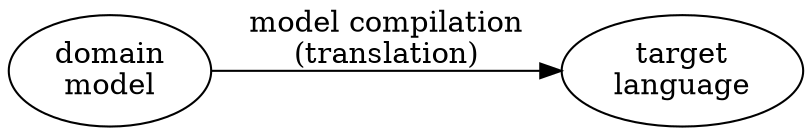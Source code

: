 digraph {
    rankdir=LR;
domain [label="domain\nmodel"];
target [label="target\nlanguage"];
domain -> target [label="model compilation\n(translation)"];
}


